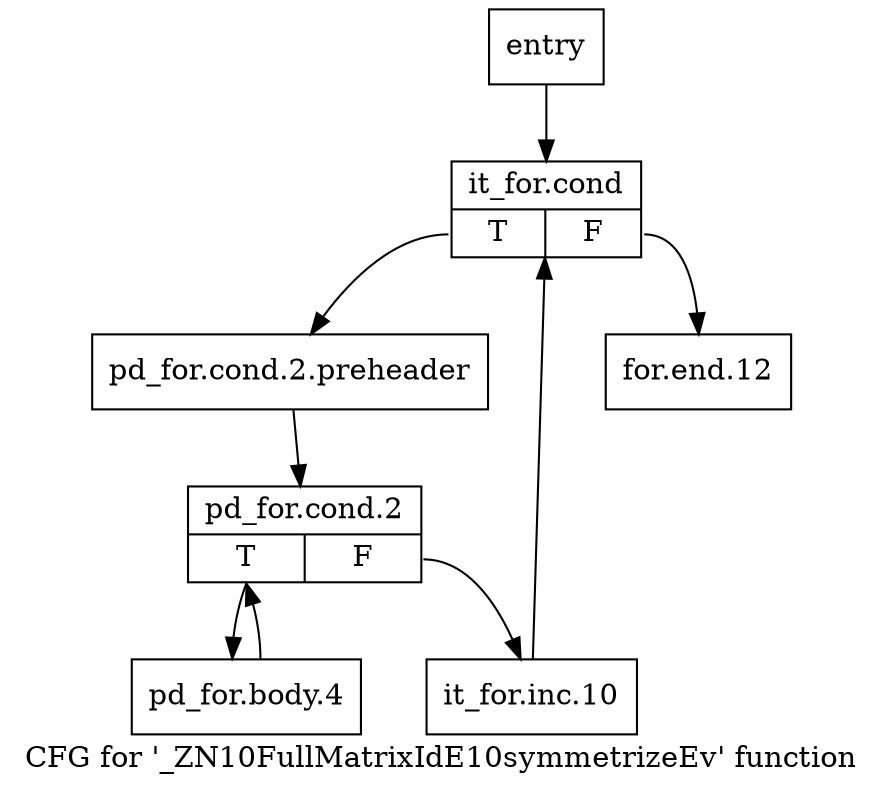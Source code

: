 digraph "CFG for '_ZN10FullMatrixIdE10symmetrizeEv' function" {
	label="CFG for '_ZN10FullMatrixIdE10symmetrizeEv' function";

	Node0x4835e90 [shape=record,label="{entry}"];
	Node0x4835e90 -> Node0x4835ee0;
	Node0x4835ee0 [shape=record,label="{it_for.cond|{<s0>T|<s1>F}}"];
	Node0x4835ee0:s0 -> Node0x4835f30;
	Node0x4835ee0:s1 -> Node0x4836070;
	Node0x4835f30 [shape=record,label="{pd_for.cond.2.preheader}"];
	Node0x4835f30 -> Node0x4835f80;
	Node0x4835f80 [shape=record,label="{pd_for.cond.2|{<s0>T|<s1>F}}"];
	Node0x4835f80:s0 -> Node0x4835fd0;
	Node0x4835f80:s1 -> Node0x4836020;
	Node0x4835fd0 [shape=record,label="{pd_for.body.4}"];
	Node0x4835fd0 -> Node0x4835f80;
	Node0x4836020 [shape=record,label="{it_for.inc.10}"];
	Node0x4836020 -> Node0x4835ee0;
	Node0x4836070 [shape=record,label="{for.end.12}"];
}
